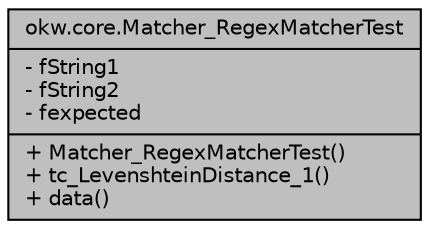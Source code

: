 digraph "okw.core.Matcher_RegexMatcherTest"
{
 // INTERACTIVE_SVG=YES
 // LATEX_PDF_SIZE
  edge [fontname="Helvetica",fontsize="10",labelfontname="Helvetica",labelfontsize="10"];
  node [fontname="Helvetica",fontsize="10",shape=record];
  Node1 [label="{okw.core.Matcher_RegexMatcherTest\n|- fString1\l- fString2\l- fexpected\l|+ Matcher_RegexMatcherTest()\l+ tc_LevenshteinDistance_1()\l+ data()\l}",height=0.2,width=0.4,color="black", fillcolor="grey75", style="filled", fontcolor="black",tooltip=" "];
}
